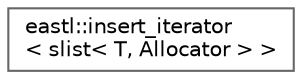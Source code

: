 digraph "类继承关系图"
{
 // LATEX_PDF_SIZE
  bgcolor="transparent";
  edge [fontname=Helvetica,fontsize=10,labelfontname=Helvetica,labelfontsize=10];
  node [fontname=Helvetica,fontsize=10,shape=box,height=0.2,width=0.4];
  rankdir="LR";
  Node0 [id="Node000000",label="eastl::insert_iterator\l\< slist\< T, Allocator \> \>",height=0.2,width=0.4,color="grey40", fillcolor="white", style="filled",URL="$classeastl_1_1insert__iterator_3_01slist_3_01_t_00_01_allocator_01_4_01_4.html",tooltip=" "];
}
